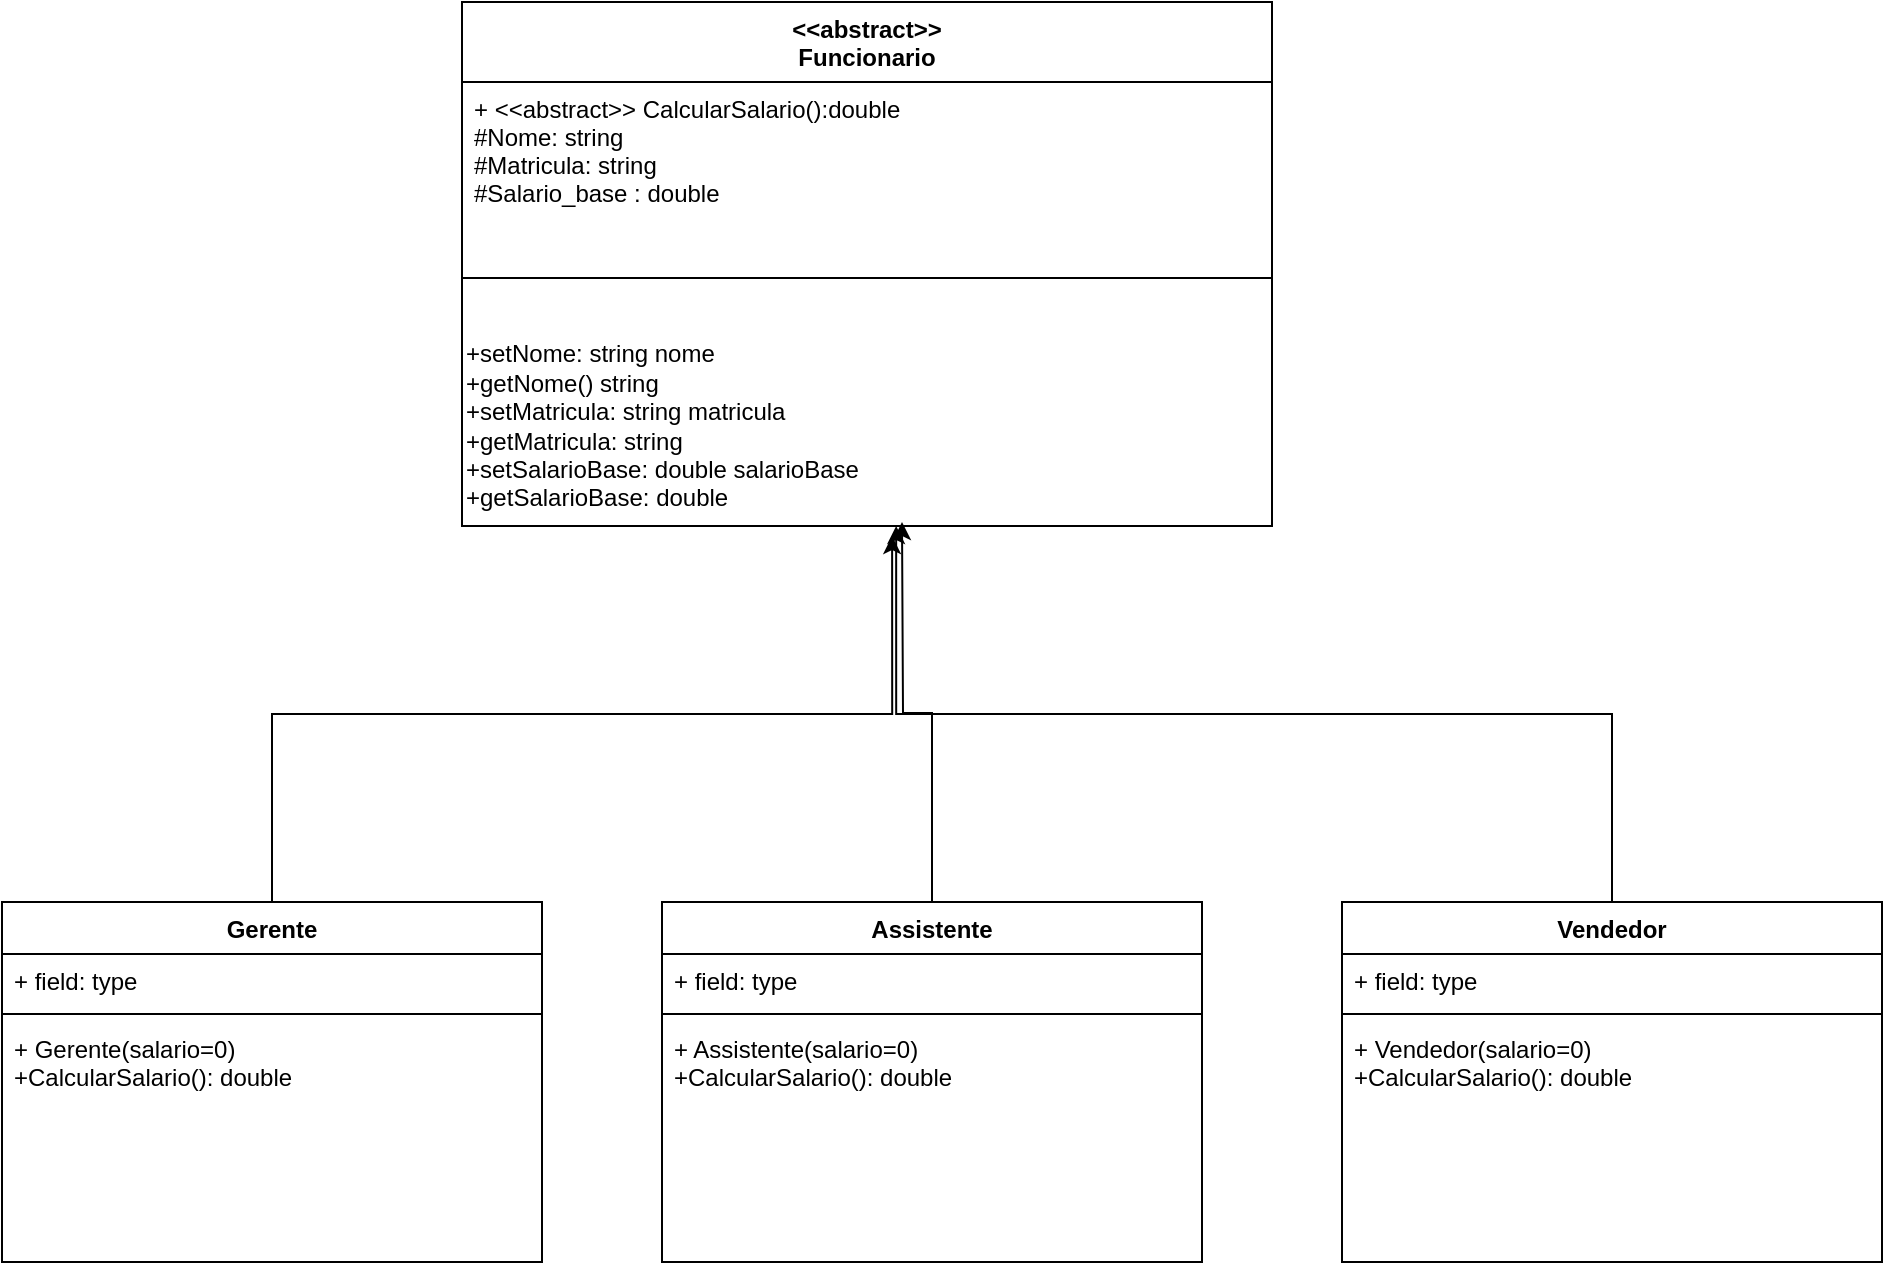 <mxfile version="20.3.6" type="github">
  <diagram id="yx4cIO5OTQF2Z1wCmdWg" name="Página-1">
    <mxGraphModel dx="1422" dy="762" grid="1" gridSize="10" guides="1" tooltips="1" connect="1" arrows="1" fold="1" page="1" pageScale="1" pageWidth="1169" pageHeight="827" math="0" shadow="0">
      <root>
        <mxCell id="0" />
        <mxCell id="1" parent="0" />
        <mxCell id="lr10QOiGmoGtmnAwtBEd-1" value="&lt;&lt;abstract&gt;&gt;&#xa;Funcionario" style="swimlane;fontStyle=1;align=center;verticalAlign=top;childLayout=stackLayout;horizontal=1;startSize=40;horizontalStack=0;resizeParent=1;resizeParentMax=0;resizeLast=0;collapsible=1;marginBottom=0;" vertex="1" parent="1">
          <mxGeometry x="340" y="50" width="405" height="262" as="geometry" />
        </mxCell>
        <mxCell id="lr10QOiGmoGtmnAwtBEd-2" value="+ &lt;&lt;abstract&gt;&gt; CalcularSalario():double&#xa;#Nome: string&#xa;#Matricula: string&#xa;#Salario_base : double&#xa;" style="text;strokeColor=none;fillColor=none;align=left;verticalAlign=top;spacingLeft=4;spacingRight=4;overflow=hidden;rotatable=0;points=[[0,0.5],[1,0.5]];portConstraint=eastwest;" vertex="1" parent="lr10QOiGmoGtmnAwtBEd-1">
          <mxGeometry y="40" width="405" height="74" as="geometry" />
        </mxCell>
        <mxCell id="lr10QOiGmoGtmnAwtBEd-3" value="" style="line;strokeWidth=1;fillColor=none;align=left;verticalAlign=middle;spacingTop=-1;spacingLeft=3;spacingRight=3;rotatable=0;labelPosition=right;points=[];portConstraint=eastwest;strokeColor=inherit;" vertex="1" parent="lr10QOiGmoGtmnAwtBEd-1">
          <mxGeometry y="114" width="405" height="48" as="geometry" />
        </mxCell>
        <mxCell id="lr10QOiGmoGtmnAwtBEd-9" value="&lt;div&gt;+setNome: string nome&lt;/div&gt;&lt;div&gt;+getNome() string&lt;/div&gt;&lt;div&gt;+setMatricula: string matricula&lt;/div&gt;&lt;div&gt;+getMatricula: string&lt;/div&gt;&lt;div&gt;+setSalarioBase: double salarioBase&lt;/div&gt;&lt;div&gt;+getSalarioBase: double&lt;br&gt;&lt;/div&gt;" style="text;html=1;align=left;verticalAlign=middle;resizable=0;points=[];autosize=1;strokeColor=none;fillColor=none;" vertex="1" parent="lr10QOiGmoGtmnAwtBEd-1">
          <mxGeometry y="162" width="405" height="100" as="geometry" />
        </mxCell>
        <mxCell id="lr10QOiGmoGtmnAwtBEd-22" style="edgeStyle=orthogonalEdgeStyle;rounded=0;orthogonalLoop=1;jettySize=auto;html=1;exitX=0.5;exitY=0;exitDx=0;exitDy=0;entryX=0.531;entryY=1.05;entryDx=0;entryDy=0;entryPerimeter=0;" edge="1" parent="1" source="lr10QOiGmoGtmnAwtBEd-10" target="lr10QOiGmoGtmnAwtBEd-9">
          <mxGeometry relative="1" as="geometry" />
        </mxCell>
        <mxCell id="lr10QOiGmoGtmnAwtBEd-10" value="Gerente" style="swimlane;fontStyle=1;align=center;verticalAlign=top;childLayout=stackLayout;horizontal=1;startSize=26;horizontalStack=0;resizeParent=1;resizeParentMax=0;resizeLast=0;collapsible=1;marginBottom=0;" vertex="1" parent="1">
          <mxGeometry x="110" y="500" width="270" height="180" as="geometry" />
        </mxCell>
        <mxCell id="lr10QOiGmoGtmnAwtBEd-11" value="+ field: type" style="text;strokeColor=none;fillColor=none;align=left;verticalAlign=top;spacingLeft=4;spacingRight=4;overflow=hidden;rotatable=0;points=[[0,0.5],[1,0.5]];portConstraint=eastwest;" vertex="1" parent="lr10QOiGmoGtmnAwtBEd-10">
          <mxGeometry y="26" width="270" height="26" as="geometry" />
        </mxCell>
        <mxCell id="lr10QOiGmoGtmnAwtBEd-12" value="" style="line;strokeWidth=1;fillColor=none;align=left;verticalAlign=middle;spacingTop=-1;spacingLeft=3;spacingRight=3;rotatable=0;labelPosition=right;points=[];portConstraint=eastwest;strokeColor=inherit;" vertex="1" parent="lr10QOiGmoGtmnAwtBEd-10">
          <mxGeometry y="52" width="270" height="8" as="geometry" />
        </mxCell>
        <mxCell id="lr10QOiGmoGtmnAwtBEd-13" value="+ Gerente(salario=0)&#xa;+CalcularSalario(): double&#xa;" style="text;strokeColor=none;fillColor=none;align=left;verticalAlign=top;spacingLeft=4;spacingRight=4;overflow=hidden;rotatable=0;points=[[0,0.5],[1,0.5]];portConstraint=eastwest;" vertex="1" parent="lr10QOiGmoGtmnAwtBEd-10">
          <mxGeometry y="60" width="270" height="120" as="geometry" />
        </mxCell>
        <mxCell id="lr10QOiGmoGtmnAwtBEd-23" style="edgeStyle=orthogonalEdgeStyle;rounded=0;orthogonalLoop=1;jettySize=auto;html=1;exitX=0.5;exitY=0;exitDx=0;exitDy=0;" edge="1" parent="1" source="lr10QOiGmoGtmnAwtBEd-14">
          <mxGeometry relative="1" as="geometry">
            <mxPoint x="560" y="310" as="targetPoint" />
          </mxGeometry>
        </mxCell>
        <mxCell id="lr10QOiGmoGtmnAwtBEd-14" value="Assistente" style="swimlane;fontStyle=1;align=center;verticalAlign=top;childLayout=stackLayout;horizontal=1;startSize=26;horizontalStack=0;resizeParent=1;resizeParentMax=0;resizeLast=0;collapsible=1;marginBottom=0;" vertex="1" parent="1">
          <mxGeometry x="440" y="500" width="270" height="180" as="geometry" />
        </mxCell>
        <mxCell id="lr10QOiGmoGtmnAwtBEd-15" value="+ field: type" style="text;strokeColor=none;fillColor=none;align=left;verticalAlign=top;spacingLeft=4;spacingRight=4;overflow=hidden;rotatable=0;points=[[0,0.5],[1,0.5]];portConstraint=eastwest;" vertex="1" parent="lr10QOiGmoGtmnAwtBEd-14">
          <mxGeometry y="26" width="270" height="26" as="geometry" />
        </mxCell>
        <mxCell id="lr10QOiGmoGtmnAwtBEd-16" value="" style="line;strokeWidth=1;fillColor=none;align=left;verticalAlign=middle;spacingTop=-1;spacingLeft=3;spacingRight=3;rotatable=0;labelPosition=right;points=[];portConstraint=eastwest;strokeColor=inherit;" vertex="1" parent="lr10QOiGmoGtmnAwtBEd-14">
          <mxGeometry y="52" width="270" height="8" as="geometry" />
        </mxCell>
        <mxCell id="lr10QOiGmoGtmnAwtBEd-17" value="+ Assistente(salario=0)&#xa;+CalcularSalario(): double&#xa;" style="text;strokeColor=none;fillColor=none;align=left;verticalAlign=top;spacingLeft=4;spacingRight=4;overflow=hidden;rotatable=0;points=[[0,0.5],[1,0.5]];portConstraint=eastwest;" vertex="1" parent="lr10QOiGmoGtmnAwtBEd-14">
          <mxGeometry y="60" width="270" height="120" as="geometry" />
        </mxCell>
        <mxCell id="lr10QOiGmoGtmnAwtBEd-24" style="edgeStyle=orthogonalEdgeStyle;rounded=0;orthogonalLoop=1;jettySize=auto;html=1;exitX=0.5;exitY=0;exitDx=0;exitDy=0;entryX=0.536;entryY=1;entryDx=0;entryDy=0;entryPerimeter=0;" edge="1" parent="1" source="lr10QOiGmoGtmnAwtBEd-18" target="lr10QOiGmoGtmnAwtBEd-9">
          <mxGeometry relative="1" as="geometry" />
        </mxCell>
        <mxCell id="lr10QOiGmoGtmnAwtBEd-18" value="Vendedor" style="swimlane;fontStyle=1;align=center;verticalAlign=top;childLayout=stackLayout;horizontal=1;startSize=26;horizontalStack=0;resizeParent=1;resizeParentMax=0;resizeLast=0;collapsible=1;marginBottom=0;" vertex="1" parent="1">
          <mxGeometry x="780" y="500" width="270" height="180" as="geometry" />
        </mxCell>
        <mxCell id="lr10QOiGmoGtmnAwtBEd-19" value="+ field: type" style="text;strokeColor=none;fillColor=none;align=left;verticalAlign=top;spacingLeft=4;spacingRight=4;overflow=hidden;rotatable=0;points=[[0,0.5],[1,0.5]];portConstraint=eastwest;" vertex="1" parent="lr10QOiGmoGtmnAwtBEd-18">
          <mxGeometry y="26" width="270" height="26" as="geometry" />
        </mxCell>
        <mxCell id="lr10QOiGmoGtmnAwtBEd-20" value="" style="line;strokeWidth=1;fillColor=none;align=left;verticalAlign=middle;spacingTop=-1;spacingLeft=3;spacingRight=3;rotatable=0;labelPosition=right;points=[];portConstraint=eastwest;strokeColor=inherit;" vertex="1" parent="lr10QOiGmoGtmnAwtBEd-18">
          <mxGeometry y="52" width="270" height="8" as="geometry" />
        </mxCell>
        <mxCell id="lr10QOiGmoGtmnAwtBEd-21" value="+ Vendedor(salario=0)&#xa;+CalcularSalario(): double&#xa;" style="text;strokeColor=none;fillColor=none;align=left;verticalAlign=top;spacingLeft=4;spacingRight=4;overflow=hidden;rotatable=0;points=[[0,0.5],[1,0.5]];portConstraint=eastwest;" vertex="1" parent="lr10QOiGmoGtmnAwtBEd-18">
          <mxGeometry y="60" width="270" height="120" as="geometry" />
        </mxCell>
      </root>
    </mxGraphModel>
  </diagram>
</mxfile>
